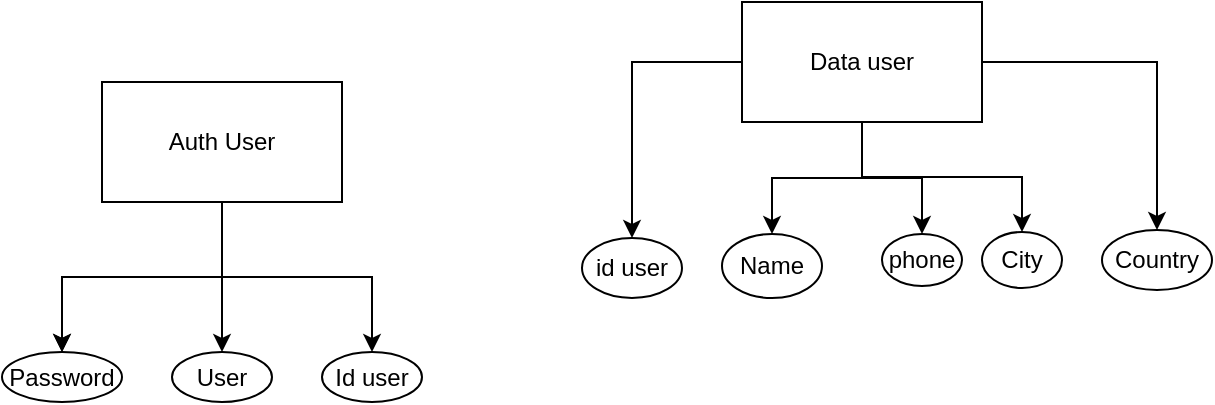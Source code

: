 <mxfile version="20.8.12" type="github">
  <diagram name="Página-1" id="n8u8xJ8j_5SZoOkLJHBC">
    <mxGraphModel dx="538" dy="447" grid="1" gridSize="10" guides="1" tooltips="1" connect="1" arrows="1" fold="1" page="1" pageScale="1" pageWidth="827" pageHeight="1169" math="0" shadow="0">
      <root>
        <mxCell id="0" />
        <mxCell id="1" parent="0" />
        <mxCell id="X6K8GWh5fb0S3sGI-7qI-4" value="" style="edgeStyle=orthogonalEdgeStyle;rounded=0;orthogonalLoop=1;jettySize=auto;html=1;" edge="1" parent="1" source="X6K8GWh5fb0S3sGI-7qI-1" target="X6K8GWh5fb0S3sGI-7qI-2">
          <mxGeometry relative="1" as="geometry" />
        </mxCell>
        <mxCell id="X6K8GWh5fb0S3sGI-7qI-5" value="" style="edgeStyle=orthogonalEdgeStyle;rounded=0;orthogonalLoop=1;jettySize=auto;html=1;" edge="1" parent="1" source="X6K8GWh5fb0S3sGI-7qI-1" target="X6K8GWh5fb0S3sGI-7qI-2">
          <mxGeometry relative="1" as="geometry" />
        </mxCell>
        <mxCell id="X6K8GWh5fb0S3sGI-7qI-6" style="edgeStyle=orthogonalEdgeStyle;rounded=0;orthogonalLoop=1;jettySize=auto;html=1;" edge="1" parent="1" source="X6K8GWh5fb0S3sGI-7qI-1" target="X6K8GWh5fb0S3sGI-7qI-3">
          <mxGeometry relative="1" as="geometry" />
        </mxCell>
        <mxCell id="X6K8GWh5fb0S3sGI-7qI-9" style="edgeStyle=orthogonalEdgeStyle;rounded=0;orthogonalLoop=1;jettySize=auto;html=1;" edge="1" parent="1" source="X6K8GWh5fb0S3sGI-7qI-1" target="X6K8GWh5fb0S3sGI-7qI-7">
          <mxGeometry relative="1" as="geometry" />
        </mxCell>
        <mxCell id="X6K8GWh5fb0S3sGI-7qI-1" value="Auth User" style="rounded=0;whiteSpace=wrap;html=1;" vertex="1" parent="1">
          <mxGeometry x="150" y="420" width="120" height="60" as="geometry" />
        </mxCell>
        <mxCell id="X6K8GWh5fb0S3sGI-7qI-2" value="Password" style="ellipse;whiteSpace=wrap;html=1;" vertex="1" parent="1">
          <mxGeometry x="100" y="555" width="60" height="25" as="geometry" />
        </mxCell>
        <mxCell id="X6K8GWh5fb0S3sGI-7qI-3" value="User" style="ellipse;whiteSpace=wrap;html=1;" vertex="1" parent="1">
          <mxGeometry x="185" y="555" width="50" height="25" as="geometry" />
        </mxCell>
        <mxCell id="X6K8GWh5fb0S3sGI-7qI-7" value="Id user" style="ellipse;whiteSpace=wrap;html=1;" vertex="1" parent="1">
          <mxGeometry x="260" y="555" width="50" height="25" as="geometry" />
        </mxCell>
        <mxCell id="X6K8GWh5fb0S3sGI-7qI-18" style="edgeStyle=orthogonalEdgeStyle;rounded=0;orthogonalLoop=1;jettySize=auto;html=1;" edge="1" parent="1" source="X6K8GWh5fb0S3sGI-7qI-10" target="X6K8GWh5fb0S3sGI-7qI-11">
          <mxGeometry relative="1" as="geometry" />
        </mxCell>
        <mxCell id="X6K8GWh5fb0S3sGI-7qI-19" style="edgeStyle=orthogonalEdgeStyle;rounded=0;orthogonalLoop=1;jettySize=auto;html=1;entryX=0.5;entryY=0;entryDx=0;entryDy=0;" edge="1" parent="1" source="X6K8GWh5fb0S3sGI-7qI-10" target="X6K8GWh5fb0S3sGI-7qI-12">
          <mxGeometry relative="1" as="geometry" />
        </mxCell>
        <mxCell id="X6K8GWh5fb0S3sGI-7qI-20" style="edgeStyle=orthogonalEdgeStyle;rounded=0;orthogonalLoop=1;jettySize=auto;html=1;entryX=0.5;entryY=0;entryDx=0;entryDy=0;" edge="1" parent="1" source="X6K8GWh5fb0S3sGI-7qI-10" target="X6K8GWh5fb0S3sGI-7qI-13">
          <mxGeometry relative="1" as="geometry" />
        </mxCell>
        <mxCell id="X6K8GWh5fb0S3sGI-7qI-21" style="edgeStyle=orthogonalEdgeStyle;rounded=0;orthogonalLoop=1;jettySize=auto;html=1;entryX=0.5;entryY=0;entryDx=0;entryDy=0;" edge="1" parent="1" source="X6K8GWh5fb0S3sGI-7qI-10" target="X6K8GWh5fb0S3sGI-7qI-15">
          <mxGeometry relative="1" as="geometry" />
        </mxCell>
        <mxCell id="X6K8GWh5fb0S3sGI-7qI-22" style="edgeStyle=orthogonalEdgeStyle;rounded=0;orthogonalLoop=1;jettySize=auto;html=1;" edge="1" parent="1" source="X6K8GWh5fb0S3sGI-7qI-10" target="X6K8GWh5fb0S3sGI-7qI-16">
          <mxGeometry relative="1" as="geometry" />
        </mxCell>
        <mxCell id="X6K8GWh5fb0S3sGI-7qI-10" value="Data user" style="rounded=0;whiteSpace=wrap;html=1;" vertex="1" parent="1">
          <mxGeometry x="470" y="380" width="120" height="60" as="geometry" />
        </mxCell>
        <mxCell id="X6K8GWh5fb0S3sGI-7qI-11" value="id user" style="ellipse;whiteSpace=wrap;html=1;" vertex="1" parent="1">
          <mxGeometry x="390" y="498" width="50" height="30" as="geometry" />
        </mxCell>
        <mxCell id="X6K8GWh5fb0S3sGI-7qI-12" value="Name" style="ellipse;whiteSpace=wrap;html=1;" vertex="1" parent="1">
          <mxGeometry x="460" y="496" width="50" height="32" as="geometry" />
        </mxCell>
        <mxCell id="X6K8GWh5fb0S3sGI-7qI-13" value="phone" style="ellipse;whiteSpace=wrap;html=1;" vertex="1" parent="1">
          <mxGeometry x="540" y="496" width="40" height="26" as="geometry" />
        </mxCell>
        <mxCell id="X6K8GWh5fb0S3sGI-7qI-15" value="City" style="ellipse;whiteSpace=wrap;html=1;" vertex="1" parent="1">
          <mxGeometry x="590" y="495" width="40" height="28" as="geometry" />
        </mxCell>
        <mxCell id="X6K8GWh5fb0S3sGI-7qI-16" value="Country" style="ellipse;whiteSpace=wrap;html=1;" vertex="1" parent="1">
          <mxGeometry x="650" y="494" width="55" height="30" as="geometry" />
        </mxCell>
      </root>
    </mxGraphModel>
  </diagram>
</mxfile>
